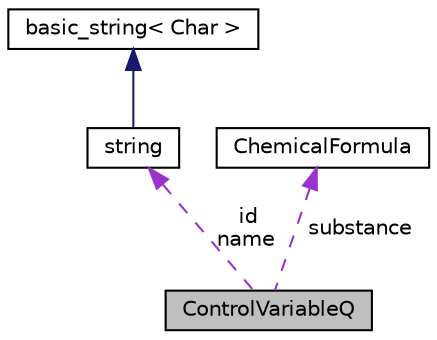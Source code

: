 digraph "ControlVariableQ"
{
 // INTERACTIVE_SVG=YES
 // LATEX_PDF_SIZE
  bgcolor="transparent";
  edge [fontname="Helvetica",fontsize="10",labelfontname="Helvetica",labelfontsize="10"];
  node [fontname="Helvetica",fontsize="10",shape=record];
  Node1 [label="ControlVariableQ",height=0.2,width=0.4,color="black", fillcolor="grey75", style="filled", fontcolor="black",tooltip="Used to define a q control variable in a chemical equilibrium problem."];
  Node2 -> Node1 [dir="back",color="darkorchid3",fontsize="10",style="dashed",label=" id\nname" ,fontname="Helvetica"];
  Node2 [label="string",height=0.2,width=0.4,color="black",tooltip=" "];
  Node3 -> Node2 [dir="back",color="midnightblue",fontsize="10",style="solid",fontname="Helvetica"];
  Node3 [label="basic_string\< Char \>",height=0.2,width=0.4,color="black",tooltip=" "];
  Node4 -> Node1 [dir="back",color="darkorchid3",fontsize="10",style="dashed",label=" substance" ,fontname="Helvetica"];
  Node4 [label="ChemicalFormula",height=0.2,width=0.4,color="black",URL="$class_reaktoro_1_1_chemical_formula.html",tooltip="A type used to represent the chemical formula of a chemical species."];
}
